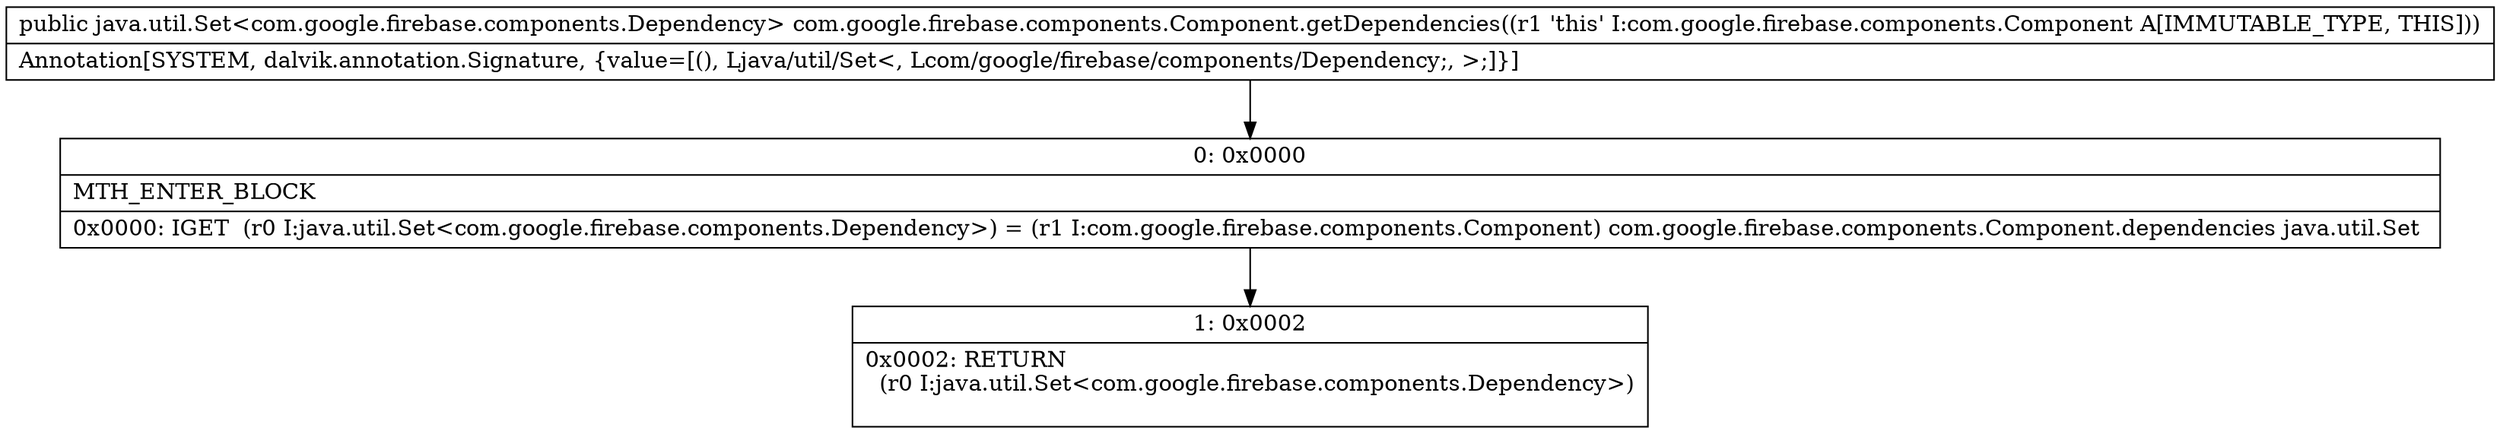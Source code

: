 digraph "CFG forcom.google.firebase.components.Component.getDependencies()Ljava\/util\/Set;" {
Node_0 [shape=record,label="{0\:\ 0x0000|MTH_ENTER_BLOCK\l|0x0000: IGET  (r0 I:java.util.Set\<com.google.firebase.components.Dependency\>) = (r1 I:com.google.firebase.components.Component) com.google.firebase.components.Component.dependencies java.util.Set \l}"];
Node_1 [shape=record,label="{1\:\ 0x0002|0x0002: RETURN  \l  (r0 I:java.util.Set\<com.google.firebase.components.Dependency\>)\l \l}"];
MethodNode[shape=record,label="{public java.util.Set\<com.google.firebase.components.Dependency\> com.google.firebase.components.Component.getDependencies((r1 'this' I:com.google.firebase.components.Component A[IMMUTABLE_TYPE, THIS]))  | Annotation[SYSTEM, dalvik.annotation.Signature, \{value=[(), Ljava\/util\/Set\<, Lcom\/google\/firebase\/components\/Dependency;, \>;]\}]\l}"];
MethodNode -> Node_0;
Node_0 -> Node_1;
}

